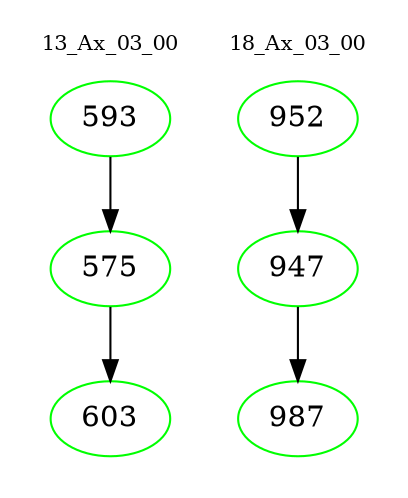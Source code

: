 digraph{
subgraph cluster_0 {
color = white
label = "13_Ax_03_00";
fontsize=10;
T0_593 [label="593", color="green"]
T0_593 -> T0_575 [color="black"]
T0_575 [label="575", color="green"]
T0_575 -> T0_603 [color="black"]
T0_603 [label="603", color="green"]
}
subgraph cluster_1 {
color = white
label = "18_Ax_03_00";
fontsize=10;
T1_952 [label="952", color="green"]
T1_952 -> T1_947 [color="black"]
T1_947 [label="947", color="green"]
T1_947 -> T1_987 [color="black"]
T1_987 [label="987", color="green"]
}
}
